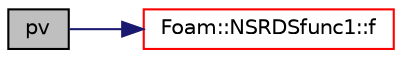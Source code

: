 digraph "pv"
{
  bgcolor="transparent";
  edge [fontname="Helvetica",fontsize="10",labelfontname="Helvetica",labelfontsize="10"];
  node [fontname="Helvetica",fontsize="10",shape=record];
  rankdir="LR";
  Node57 [label="pv",height=0.2,width=0.4,color="black", fillcolor="grey75", style="filled", fontcolor="black"];
  Node57 -> Node58 [color="midnightblue",fontsize="10",style="solid",fontname="Helvetica"];
  Node58 [label="Foam::NSRDSfunc1::f",height=0.2,width=0.4,color="red",URL="$a31773.html#a44a3c8c9472a1fd8054ed8f5fd36e77a",tooltip="Evaluate the function and return the result. "];
}
